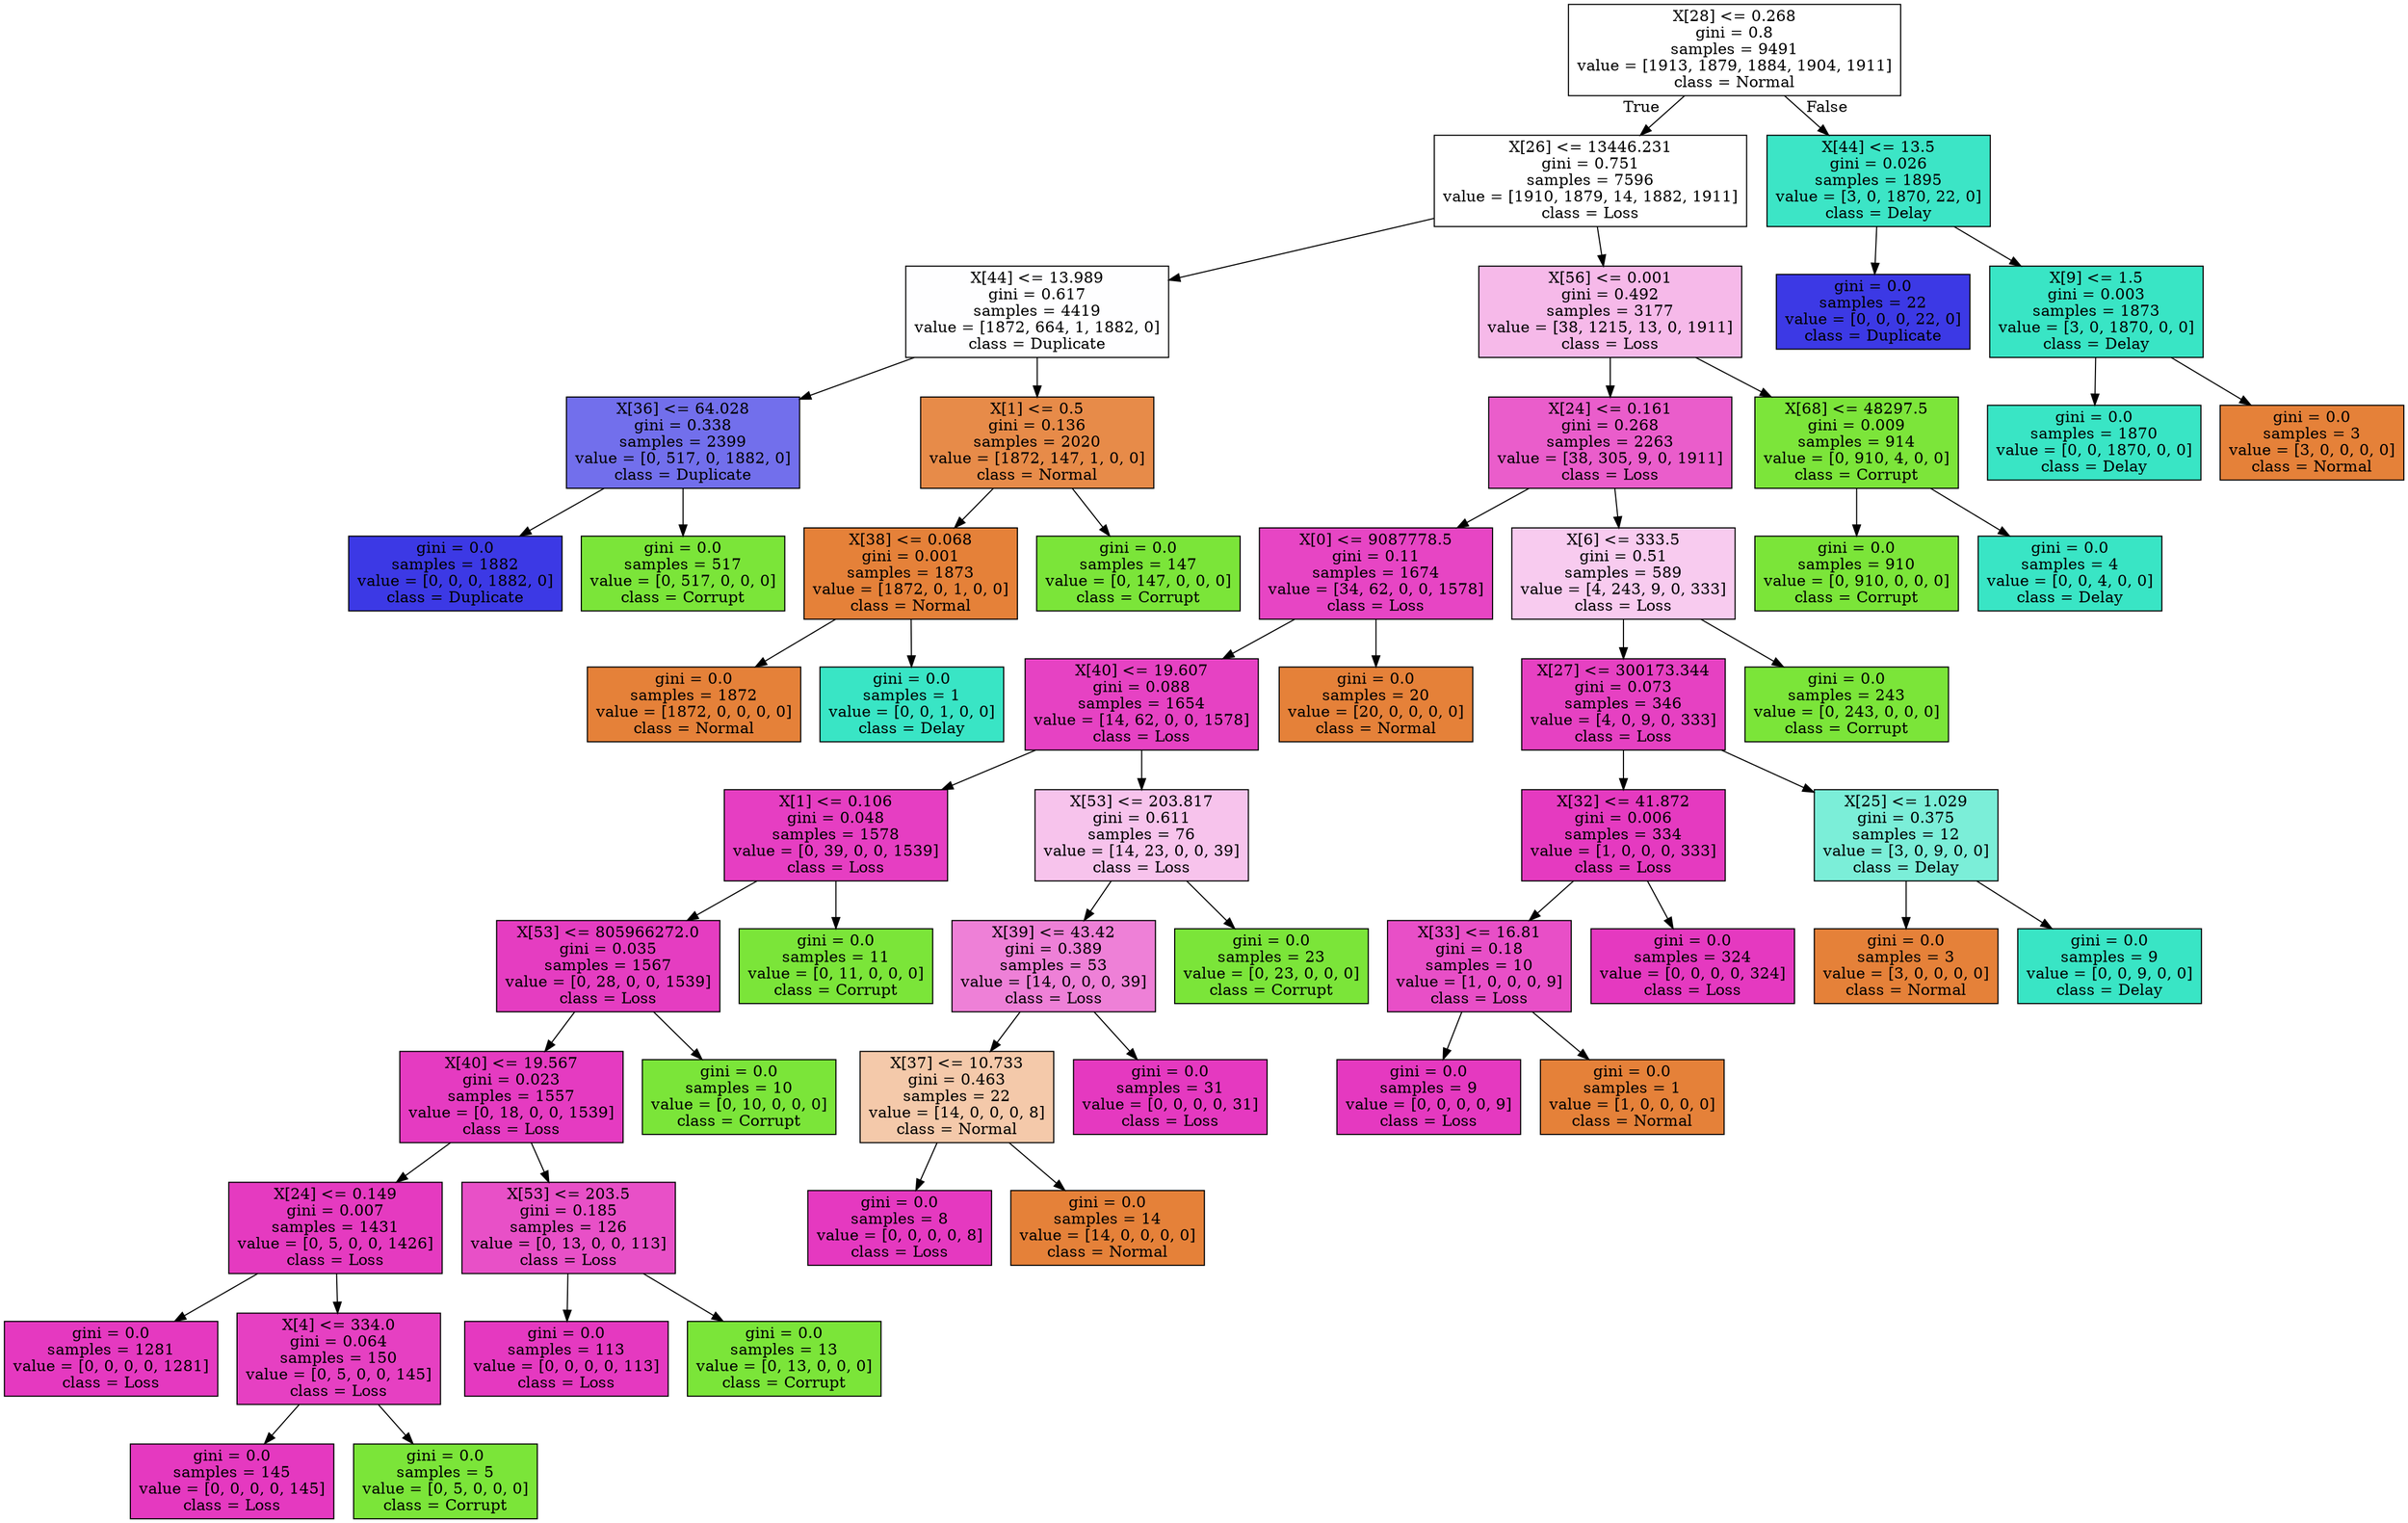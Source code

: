 digraph Tree {
node [shape=box, style="filled", color="black"] ;
0 [label="X[28] <= 0.268\ngini = 0.8\nsamples = 9491\nvalue = [1913, 1879, 1884, 1904, 1911]\nclass = Normal", fillcolor="#ffffff"] ;
1 [label="X[26] <= 13446.231\ngini = 0.751\nsamples = 7596\nvalue = [1910, 1879, 14, 1882, 1911]\nclass = Loss", fillcolor="#ffffff"] ;
0 -> 1 [labeldistance=2.5, labelangle=45, headlabel="True"] ;
2 [label="X[44] <= 13.989\ngini = 0.617\nsamples = 4419\nvalue = [1872, 664, 1, 1882, 0]\nclass = Duplicate", fillcolor="#fefeff"] ;
1 -> 2 ;
3 [label="X[36] <= 64.028\ngini = 0.338\nsamples = 2399\nvalue = [0, 517, 0, 1882, 0]\nclass = Duplicate", fillcolor="#726fec"] ;
2 -> 3 ;
4 [label="gini = 0.0\nsamples = 1882\nvalue = [0, 0, 0, 1882, 0]\nclass = Duplicate", fillcolor="#3c39e5"] ;
3 -> 4 ;
5 [label="gini = 0.0\nsamples = 517\nvalue = [0, 517, 0, 0, 0]\nclass = Corrupt", fillcolor="#7be539"] ;
3 -> 5 ;
6 [label="X[1] <= 0.5\ngini = 0.136\nsamples = 2020\nvalue = [1872, 147, 1, 0, 0]\nclass = Normal", fillcolor="#e78b49"] ;
2 -> 6 ;
7 [label="X[38] <= 0.068\ngini = 0.001\nsamples = 1873\nvalue = [1872, 0, 1, 0, 0]\nclass = Normal", fillcolor="#e58139"] ;
6 -> 7 ;
8 [label="gini = 0.0\nsamples = 1872\nvalue = [1872, 0, 0, 0, 0]\nclass = Normal", fillcolor="#e58139"] ;
7 -> 8 ;
9 [label="gini = 0.0\nsamples = 1\nvalue = [0, 0, 1, 0, 0]\nclass = Delay", fillcolor="#39e5c5"] ;
7 -> 9 ;
10 [label="gini = 0.0\nsamples = 147\nvalue = [0, 147, 0, 0, 0]\nclass = Corrupt", fillcolor="#7be539"] ;
6 -> 10 ;
11 [label="X[56] <= 0.001\ngini = 0.492\nsamples = 3177\nvalue = [38, 1215, 13, 0, 1911]\nclass = Loss", fillcolor="#f6b9e9"] ;
1 -> 11 ;
12 [label="X[24] <= 0.161\ngini = 0.268\nsamples = 2263\nvalue = [38, 305, 9, 0, 1911]\nclass = Loss", fillcolor="#ea5dcb"] ;
11 -> 12 ;
13 [label="X[0] <= 9087778.5\ngini = 0.11\nsamples = 1674\nvalue = [34, 62, 0, 0, 1578]\nclass = Loss", fillcolor="#e745c4"] ;
12 -> 13 ;
14 [label="X[40] <= 19.607\ngini = 0.088\nsamples = 1654\nvalue = [14, 62, 0, 0, 1578]\nclass = Loss", fillcolor="#e642c3"] ;
13 -> 14 ;
15 [label="X[1] <= 0.106\ngini = 0.048\nsamples = 1578\nvalue = [0, 39, 0, 0, 1539]\nclass = Loss", fillcolor="#e63ec2"] ;
14 -> 15 ;
16 [label="X[53] <= 805966272.0\ngini = 0.035\nsamples = 1567\nvalue = [0, 28, 0, 0, 1539]\nclass = Loss", fillcolor="#e53dc1"] ;
15 -> 16 ;
17 [label="X[40] <= 19.567\ngini = 0.023\nsamples = 1557\nvalue = [0, 18, 0, 0, 1539]\nclass = Loss", fillcolor="#e53bc1"] ;
16 -> 17 ;
18 [label="X[24] <= 0.149\ngini = 0.007\nsamples = 1431\nvalue = [0, 5, 0, 0, 1426]\nclass = Loss", fillcolor="#e53ac0"] ;
17 -> 18 ;
19 [label="gini = 0.0\nsamples = 1281\nvalue = [0, 0, 0, 0, 1281]\nclass = Loss", fillcolor="#e539c0"] ;
18 -> 19 ;
20 [label="X[4] <= 334.0\ngini = 0.064\nsamples = 150\nvalue = [0, 5, 0, 0, 145]\nclass = Loss", fillcolor="#e640c2"] ;
18 -> 20 ;
21 [label="gini = 0.0\nsamples = 145\nvalue = [0, 0, 0, 0, 145]\nclass = Loss", fillcolor="#e539c0"] ;
20 -> 21 ;
22 [label="gini = 0.0\nsamples = 5\nvalue = [0, 5, 0, 0, 0]\nclass = Corrupt", fillcolor="#7be539"] ;
20 -> 22 ;
23 [label="X[53] <= 203.5\ngini = 0.185\nsamples = 126\nvalue = [0, 13, 0, 0, 113]\nclass = Loss", fillcolor="#e850c7"] ;
17 -> 23 ;
24 [label="gini = 0.0\nsamples = 113\nvalue = [0, 0, 0, 0, 113]\nclass = Loss", fillcolor="#e539c0"] ;
23 -> 24 ;
25 [label="gini = 0.0\nsamples = 13\nvalue = [0, 13, 0, 0, 0]\nclass = Corrupt", fillcolor="#7be539"] ;
23 -> 25 ;
26 [label="gini = 0.0\nsamples = 10\nvalue = [0, 10, 0, 0, 0]\nclass = Corrupt", fillcolor="#7be539"] ;
16 -> 26 ;
27 [label="gini = 0.0\nsamples = 11\nvalue = [0, 11, 0, 0, 0]\nclass = Corrupt", fillcolor="#7be539"] ;
15 -> 27 ;
28 [label="X[53] <= 203.817\ngini = 0.611\nsamples = 76\nvalue = [14, 23, 0, 0, 39]\nclass = Loss", fillcolor="#f7c3ec"] ;
14 -> 28 ;
29 [label="X[39] <= 43.42\ngini = 0.389\nsamples = 53\nvalue = [14, 0, 0, 0, 39]\nclass = Loss", fillcolor="#ee80d7"] ;
28 -> 29 ;
30 [label="X[37] <= 10.733\ngini = 0.463\nsamples = 22\nvalue = [14, 0, 0, 0, 8]\nclass = Normal", fillcolor="#f4c9aa"] ;
29 -> 30 ;
31 [label="gini = 0.0\nsamples = 8\nvalue = [0, 0, 0, 0, 8]\nclass = Loss", fillcolor="#e539c0"] ;
30 -> 31 ;
32 [label="gini = 0.0\nsamples = 14\nvalue = [14, 0, 0, 0, 0]\nclass = Normal", fillcolor="#e58139"] ;
30 -> 32 ;
33 [label="gini = 0.0\nsamples = 31\nvalue = [0, 0, 0, 0, 31]\nclass = Loss", fillcolor="#e539c0"] ;
29 -> 33 ;
34 [label="gini = 0.0\nsamples = 23\nvalue = [0, 23, 0, 0, 0]\nclass = Corrupt", fillcolor="#7be539"] ;
28 -> 34 ;
35 [label="gini = 0.0\nsamples = 20\nvalue = [20, 0, 0, 0, 0]\nclass = Normal", fillcolor="#e58139"] ;
13 -> 35 ;
36 [label="X[6] <= 333.5\ngini = 0.51\nsamples = 589\nvalue = [4, 243, 9, 0, 333]\nclass = Loss", fillcolor="#f8cbef"] ;
12 -> 36 ;
37 [label="X[27] <= 300173.344\ngini = 0.073\nsamples = 346\nvalue = [4, 0, 9, 0, 333]\nclass = Loss", fillcolor="#e641c2"] ;
36 -> 37 ;
38 [label="X[32] <= 41.872\ngini = 0.006\nsamples = 334\nvalue = [1, 0, 0, 0, 333]\nclass = Loss", fillcolor="#e53ac0"] ;
37 -> 38 ;
39 [label="X[33] <= 16.81\ngini = 0.18\nsamples = 10\nvalue = [1, 0, 0, 0, 9]\nclass = Loss", fillcolor="#e84fc7"] ;
38 -> 39 ;
40 [label="gini = 0.0\nsamples = 9\nvalue = [0, 0, 0, 0, 9]\nclass = Loss", fillcolor="#e539c0"] ;
39 -> 40 ;
41 [label="gini = 0.0\nsamples = 1\nvalue = [1, 0, 0, 0, 0]\nclass = Normal", fillcolor="#e58139"] ;
39 -> 41 ;
42 [label="gini = 0.0\nsamples = 324\nvalue = [0, 0, 0, 0, 324]\nclass = Loss", fillcolor="#e539c0"] ;
38 -> 42 ;
43 [label="X[25] <= 1.029\ngini = 0.375\nsamples = 12\nvalue = [3, 0, 9, 0, 0]\nclass = Delay", fillcolor="#7beed8"] ;
37 -> 43 ;
44 [label="gini = 0.0\nsamples = 3\nvalue = [3, 0, 0, 0, 0]\nclass = Normal", fillcolor="#e58139"] ;
43 -> 44 ;
45 [label="gini = 0.0\nsamples = 9\nvalue = [0, 0, 9, 0, 0]\nclass = Delay", fillcolor="#39e5c5"] ;
43 -> 45 ;
46 [label="gini = 0.0\nsamples = 243\nvalue = [0, 243, 0, 0, 0]\nclass = Corrupt", fillcolor="#7be539"] ;
36 -> 46 ;
47 [label="X[68] <= 48297.5\ngini = 0.009\nsamples = 914\nvalue = [0, 910, 4, 0, 0]\nclass = Corrupt", fillcolor="#7ce53a"] ;
11 -> 47 ;
48 [label="gini = 0.0\nsamples = 910\nvalue = [0, 910, 0, 0, 0]\nclass = Corrupt", fillcolor="#7be539"] ;
47 -> 48 ;
49 [label="gini = 0.0\nsamples = 4\nvalue = [0, 0, 4, 0, 0]\nclass = Delay", fillcolor="#39e5c5"] ;
47 -> 49 ;
50 [label="X[44] <= 13.5\ngini = 0.026\nsamples = 1895\nvalue = [3, 0, 1870, 22, 0]\nclass = Delay", fillcolor="#3ce5c6"] ;
0 -> 50 [labeldistance=2.5, labelangle=-45, headlabel="False"] ;
51 [label="gini = 0.0\nsamples = 22\nvalue = [0, 0, 0, 22, 0]\nclass = Duplicate", fillcolor="#3c39e5"] ;
50 -> 51 ;
52 [label="X[9] <= 1.5\ngini = 0.003\nsamples = 1873\nvalue = [3, 0, 1870, 0, 0]\nclass = Delay", fillcolor="#39e5c5"] ;
50 -> 52 ;
53 [label="gini = 0.0\nsamples = 1870\nvalue = [0, 0, 1870, 0, 0]\nclass = Delay", fillcolor="#39e5c5"] ;
52 -> 53 ;
54 [label="gini = 0.0\nsamples = 3\nvalue = [3, 0, 0, 0, 0]\nclass = Normal", fillcolor="#e58139"] ;
52 -> 54 ;
}
